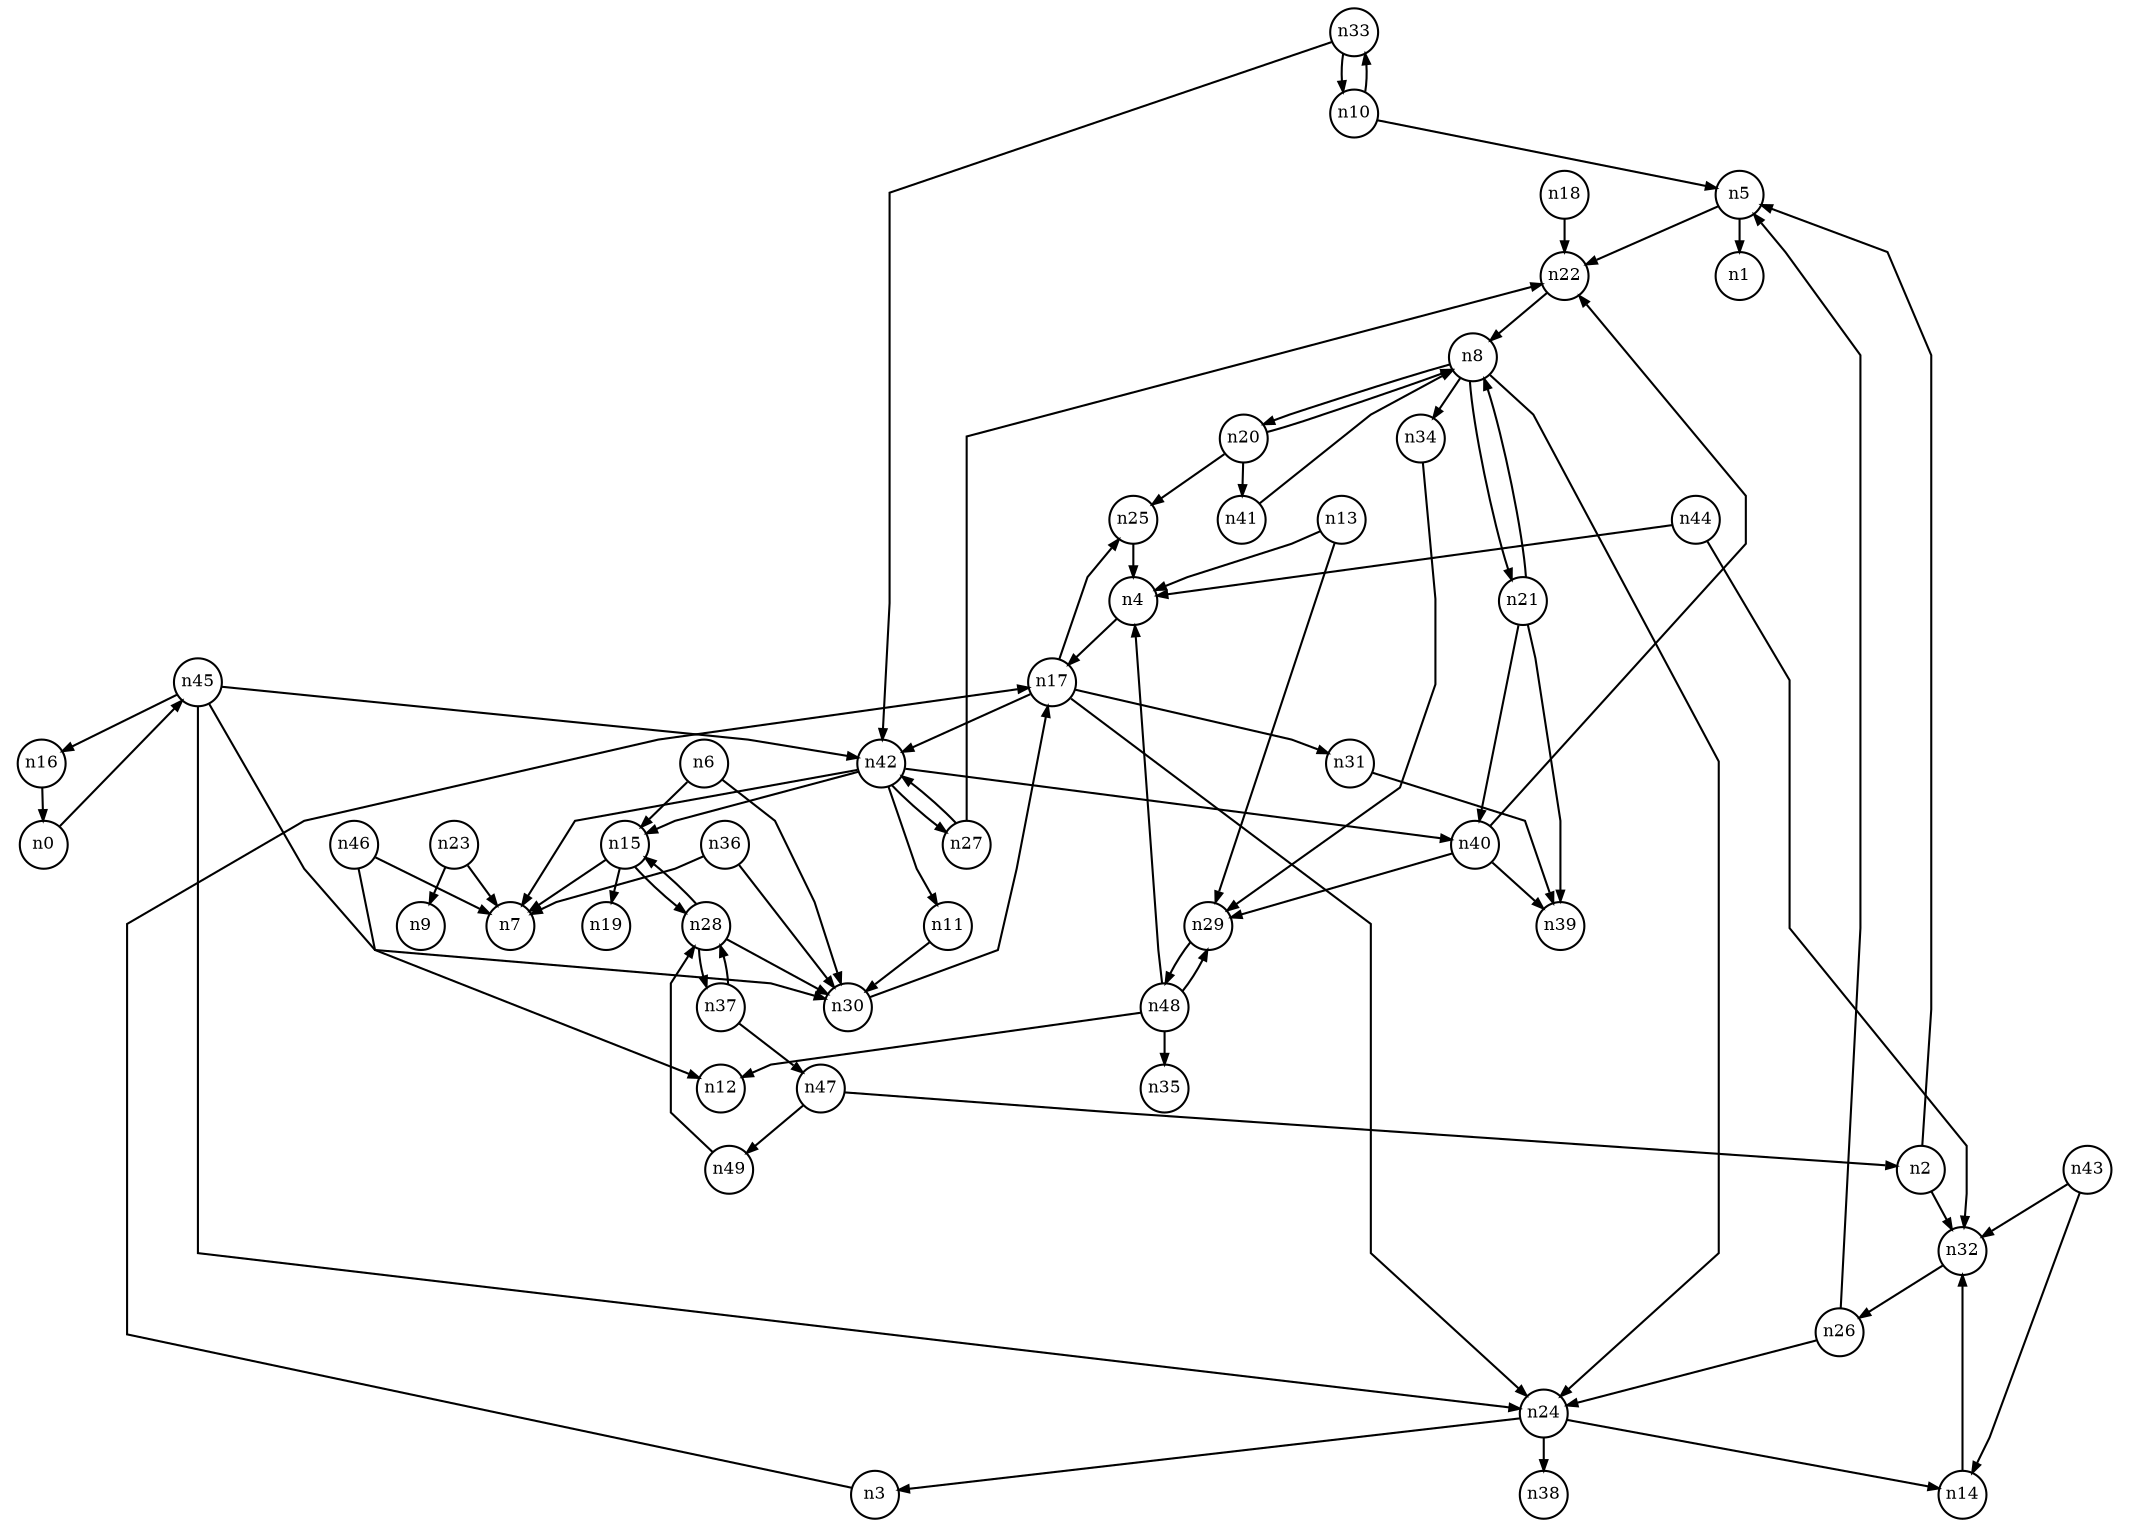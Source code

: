 digraph G{
splines=polyline;
ranksep=0.22;
nodesep=0.22;
nodesize=0.16;
fontsize=8
edge [arrowsize=0.5]
node [fontsize=8 shape=circle width=0.32 fixedsize=shape];

n5 -> n1
n5 -> n22
n2 -> n5
n2 -> n32
n32 -> n26
n22 -> n8
n15 -> n7
n15 -> n19
n15 -> n28
n6 -> n15
n6 -> n30
n30 -> n17
n20 -> n25
n20 -> n41
n20 -> n8
n8 -> n20
n8 -> n21
n8 -> n24
n8 -> n34
n21 -> n39
n21 -> n40
n21 -> n8
n24 -> n3
n24 -> n14
n24 -> n38
n34 -> n29
n10 -> n5
n10 -> n33
n11 -> n30
n4 -> n17
n13 -> n4
n13 -> n29
n29 -> n48
n14 -> n32
n0 -> n45
n16 -> n0
n17 -> n24
n17 -> n25
n17 -> n31
n17 -> n42
n25 -> n4
n31 -> n39
n42 -> n7
n42 -> n11
n42 -> n15
n42 -> n40
n42 -> n27
n18 -> n22
n41 -> n8
n40 -> n22
n40 -> n29
n40 -> n39
n23 -> n7
n23 -> n9
n3 -> n17
n26 -> n5
n26 -> n24
n27 -> n22
n27 -> n42
n28 -> n15
n28 -> n30
n28 -> n37
n37 -> n47
n37 -> n28
n33 -> n10
n33 -> n42
n36 -> n7
n36 -> n30
n47 -> n2
n47 -> n49
n43 -> n14
n43 -> n32
n44 -> n4
n44 -> n32
n45 -> n16
n45 -> n24
n45 -> n30
n45 -> n42
n46 -> n7
n46 -> n12
n49 -> n28
n48 -> n4
n48 -> n12
n48 -> n29
n48 -> n35
}
